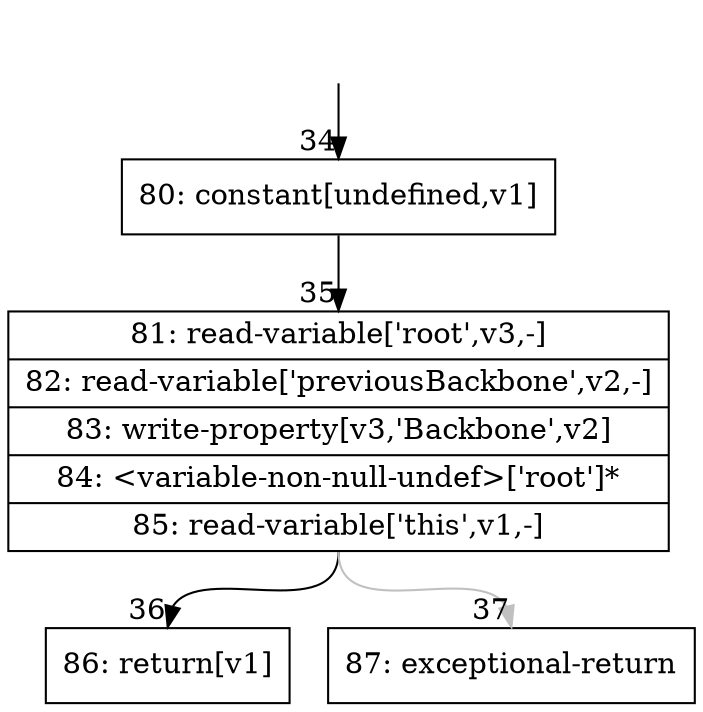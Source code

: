 digraph {
rankdir="TD"
BB_entry4[shape=none,label=""];
BB_entry4 -> BB34 [tailport=s, headport=n, headlabel="    34"]
BB34 [shape=record label="{80: constant[undefined,v1]}" ] 
BB34 -> BB35 [tailport=s, headport=n, headlabel="      35"]
BB35 [shape=record label="{81: read-variable['root',v3,-]|82: read-variable['previousBackbone',v2,-]|83: write-property[v3,'Backbone',v2]|84: \<variable-non-null-undef\>['root']*|85: read-variable['this',v1,-]}" ] 
BB35 -> BB36 [tailport=s, headport=n, headlabel="      36"]
BB35 -> BB37 [tailport=s, headport=n, color=gray, headlabel="      37"]
BB36 [shape=record label="{86: return[v1]}" ] 
BB37 [shape=record label="{87: exceptional-return}" ] 
//#$~ 54
}
